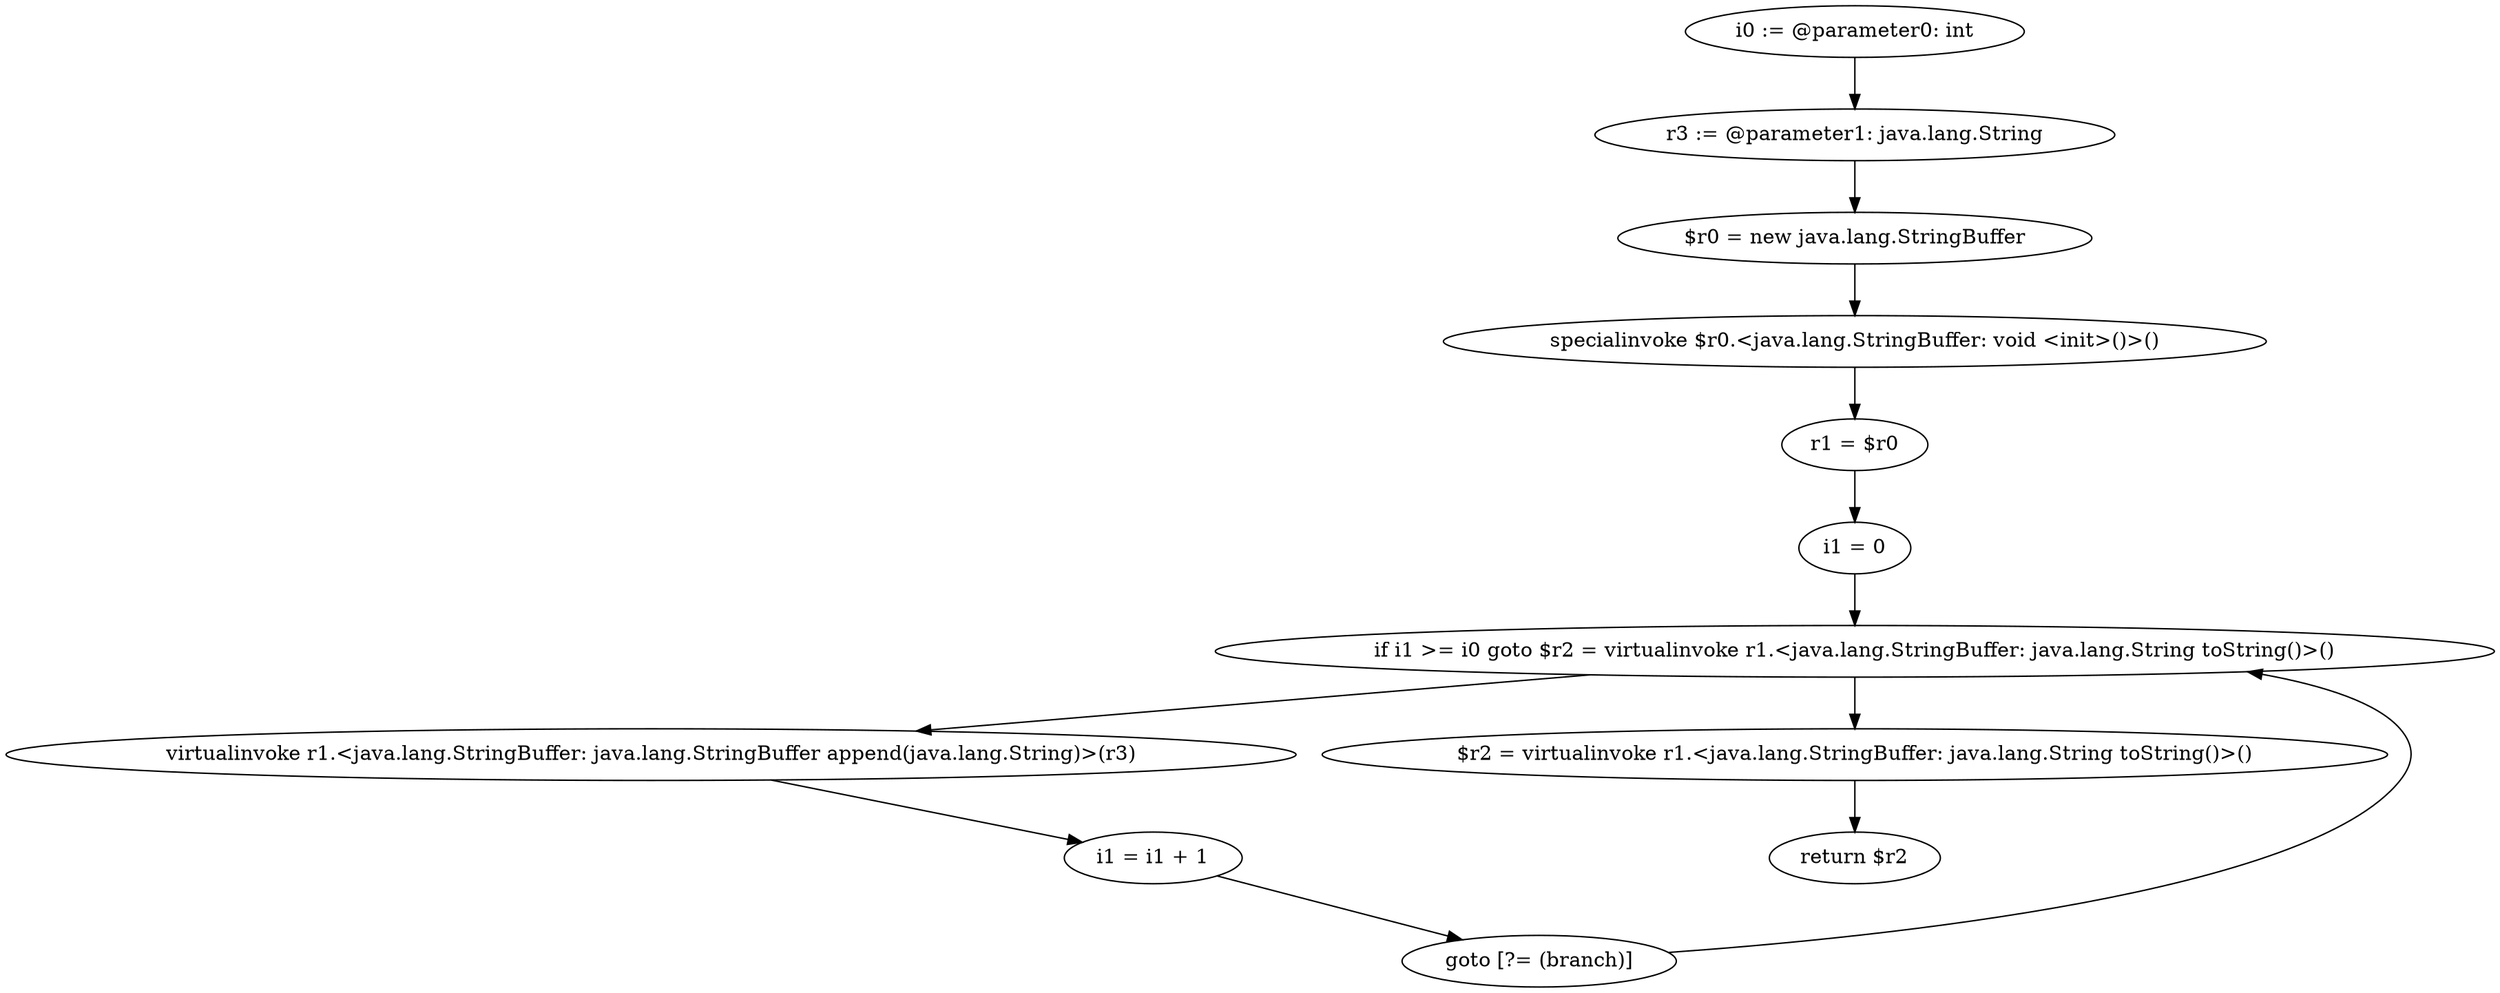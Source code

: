 digraph "unitGraph" {
    "i0 := @parameter0: int"
    "r3 := @parameter1: java.lang.String"
    "$r0 = new java.lang.StringBuffer"
    "specialinvoke $r0.<java.lang.StringBuffer: void <init>()>()"
    "r1 = $r0"
    "i1 = 0"
    "if i1 >= i0 goto $r2 = virtualinvoke r1.<java.lang.StringBuffer: java.lang.String toString()>()"
    "virtualinvoke r1.<java.lang.StringBuffer: java.lang.StringBuffer append(java.lang.String)>(r3)"
    "i1 = i1 + 1"
    "goto [?= (branch)]"
    "$r2 = virtualinvoke r1.<java.lang.StringBuffer: java.lang.String toString()>()"
    "return $r2"
    "i0 := @parameter0: int"->"r3 := @parameter1: java.lang.String";
    "r3 := @parameter1: java.lang.String"->"$r0 = new java.lang.StringBuffer";
    "$r0 = new java.lang.StringBuffer"->"specialinvoke $r0.<java.lang.StringBuffer: void <init>()>()";
    "specialinvoke $r0.<java.lang.StringBuffer: void <init>()>()"->"r1 = $r0";
    "r1 = $r0"->"i1 = 0";
    "i1 = 0"->"if i1 >= i0 goto $r2 = virtualinvoke r1.<java.lang.StringBuffer: java.lang.String toString()>()";
    "if i1 >= i0 goto $r2 = virtualinvoke r1.<java.lang.StringBuffer: java.lang.String toString()>()"->"virtualinvoke r1.<java.lang.StringBuffer: java.lang.StringBuffer append(java.lang.String)>(r3)";
    "if i1 >= i0 goto $r2 = virtualinvoke r1.<java.lang.StringBuffer: java.lang.String toString()>()"->"$r2 = virtualinvoke r1.<java.lang.StringBuffer: java.lang.String toString()>()";
    "virtualinvoke r1.<java.lang.StringBuffer: java.lang.StringBuffer append(java.lang.String)>(r3)"->"i1 = i1 + 1";
    "i1 = i1 + 1"->"goto [?= (branch)]";
    "goto [?= (branch)]"->"if i1 >= i0 goto $r2 = virtualinvoke r1.<java.lang.StringBuffer: java.lang.String toString()>()";
    "$r2 = virtualinvoke r1.<java.lang.StringBuffer: java.lang.String toString()>()"->"return $r2";
}

